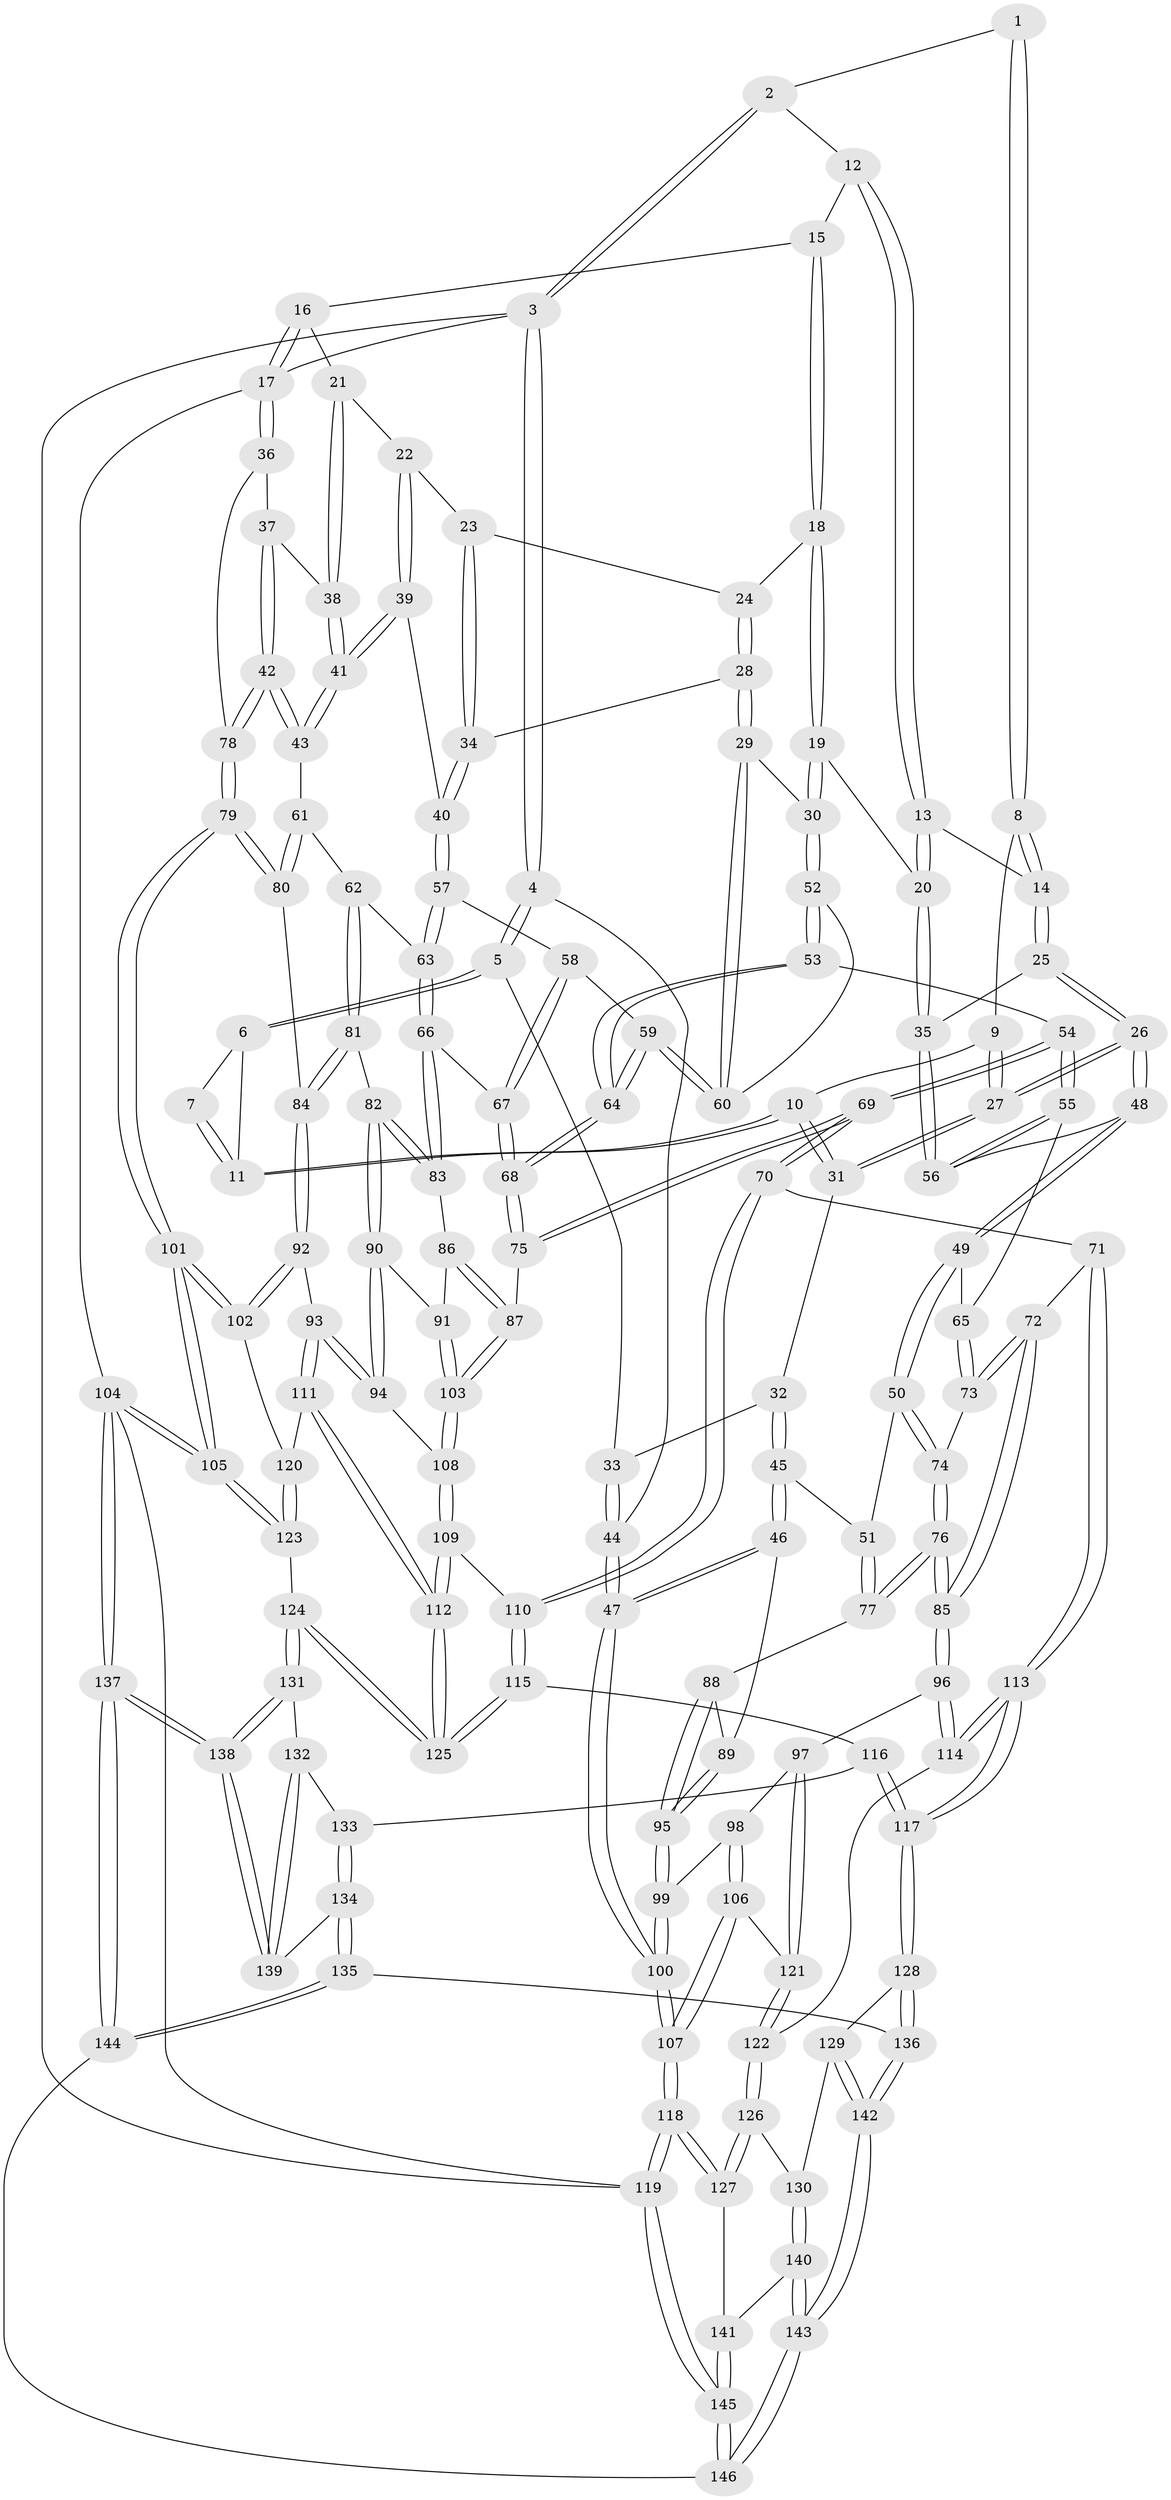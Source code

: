// Generated by graph-tools (version 1.1) at 2025/11/02/27/25 16:11:55]
// undirected, 146 vertices, 362 edges
graph export_dot {
graph [start="1"]
  node [color=gray90,style=filled];
  1 [pos="+0.21968712577681088+0"];
  2 [pos="+0.22856318952507815+0"];
  3 [pos="+0+0"];
  4 [pos="+0+0"];
  5 [pos="+0.04029333646836957+0.10948260038003965"];
  6 [pos="+0.13473650080805416+0.02782641680206594"];
  7 [pos="+0.1881784015047416+0"];
  8 [pos="+0.26306261846643847+0.0574128248069776"];
  9 [pos="+0.2589990027709315+0.05959803502619348"];
  10 [pos="+0.18856680694942834+0.09045130388223457"];
  11 [pos="+0.18689767920729589+0.08730935347135746"];
  12 [pos="+0.51257055259655+0"];
  13 [pos="+0.4171953986569582+0.04021125474183634"];
  14 [pos="+0.31081724890765716+0.10126579022488964"];
  15 [pos="+0.6070773610031367+0"];
  16 [pos="+0.8779765665644622+0"];
  17 [pos="+1+0"];
  18 [pos="+0.6241059317489662+0"];
  19 [pos="+0.48297418339584147+0.18870969715839192"];
  20 [pos="+0.4671173906406491+0.18542730319257067"];
  21 [pos="+0.8472632287581947+0.12886493883152816"];
  22 [pos="+0.7968563637195414+0.13632804621497338"];
  23 [pos="+0.7339106736841643+0.08380532076691097"];
  24 [pos="+0.6242695589112573+0"];
  25 [pos="+0.306697247521829+0.14807718978358234"];
  26 [pos="+0.21469318851640684+0.21622614583750238"];
  27 [pos="+0.18668521732816035+0.19982625298628248"];
  28 [pos="+0.6035650569480285+0.19261851104224692"];
  29 [pos="+0.5944690694188522+0.1967924474013558"];
  30 [pos="+0.4994391334496563+0.19725663896889029"];
  31 [pos="+0.14282626832095918+0.17723672664219678"];
  32 [pos="+0.11306157514919753+0.17584896619902549"];
  33 [pos="+0.1064461953505394+0.1711930969851776"];
  34 [pos="+0.6377738198097842+0.2014140897755569"];
  35 [pos="+0.4024406001406473+0.2178017553775602"];
  36 [pos="+1+0"];
  37 [pos="+0.8886887211827431+0.14566682797791397"];
  38 [pos="+0.8852543007379026+0.1465172896833059"];
  39 [pos="+0.7459314994350893+0.2260920310972173"];
  40 [pos="+0.7128852864302657+0.24858623585883702"];
  41 [pos="+0.8865475015839134+0.2861448363052305"];
  42 [pos="+1+0.3250346514557392"];
  43 [pos="+0.9040842538151098+0.3254617064018569"];
  44 [pos="+0+0.3938096571232804"];
  45 [pos="+0.04446027617148191+0.37863558226555316"];
  46 [pos="+0.0014491074162473788+0.4071057578443822"];
  47 [pos="+0+0.4532697783943752"];
  48 [pos="+0.24138585184492675+0.30033648485460634"];
  49 [pos="+0.2401446450372223+0.322648676482687"];
  50 [pos="+0.2336013915073747+0.33407567610842964"];
  51 [pos="+0.1961794568325286+0.3573118898721729"];
  52 [pos="+0.5068308358136399+0.31603461870329747"];
  53 [pos="+0.4863992503843268+0.3482650138058798"];
  54 [pos="+0.47638741736682544+0.3576473332585699"];
  55 [pos="+0.4063678844721071+0.3443386489016518"];
  56 [pos="+0.39849916997251084+0.2274848336239567"];
  57 [pos="+0.7122953459721176+0.3163288099926199"];
  58 [pos="+0.6619727223874613+0.3443297175853712"];
  59 [pos="+0.6248089740765398+0.3561625571548008"];
  60 [pos="+0.5862868585427082+0.30969165851730085"];
  61 [pos="+0.8753594038291271+0.35524631085735475"];
  62 [pos="+0.82952732997782+0.3770388892054763"];
  63 [pos="+0.7723604431743878+0.36923015654990565"];
  64 [pos="+0.6134739552162141+0.3751269729566565"];
  65 [pos="+0.395153876107039+0.35227690247455784"];
  66 [pos="+0.7334358153923046+0.43190057028624645"];
  67 [pos="+0.6856853887813887+0.426096131876995"];
  68 [pos="+0.5817637812663502+0.4869489311429093"];
  69 [pos="+0.5300598337222804+0.5080383405078125"];
  70 [pos="+0.480219335408491+0.5397699917474477"];
  71 [pos="+0.4452775953706113+0.5419214233493568"];
  72 [pos="+0.4172827362798826+0.5331234502800003"];
  73 [pos="+0.3778387440840391+0.41445464088934736"];
  74 [pos="+0.28913240756903213+0.42605183964825466"];
  75 [pos="+0.5732421409168996+0.5041790416903197"];
  76 [pos="+0.27752319847235385+0.5397408963336435"];
  77 [pos="+0.20313172241299554+0.4987929808051185"];
  78 [pos="+1+0.3353004810083567"];
  79 [pos="+1+0.4848014983058319"];
  80 [pos="+0.9359501696617085+0.49784915207231634"];
  81 [pos="+0.8273943145091791+0.45549340144217754"];
  82 [pos="+0.7902923059998235+0.5044016781801098"];
  83 [pos="+0.7325745721343487+0.4422098607630628"];
  84 [pos="+0.9059846986571253+0.518803977559877"];
  85 [pos="+0.28765388644805223+0.5549428697364083"];
  86 [pos="+0.7011343070255761+0.48812869575420653"];
  87 [pos="+0.5873185102833591+0.5132313866778386"];
  88 [pos="+0.19601394705289024+0.4995703539843787"];
  89 [pos="+0.08902338559939701+0.4641933538247963"];
  90 [pos="+0.7818699906939124+0.5449957466258484"];
  91 [pos="+0.7604666802814639+0.5371546227392873"];
  92 [pos="+0.8636045755456598+0.6005157147887363"];
  93 [pos="+0.8050536754845081+0.5896693022007681"];
  94 [pos="+0.7934155324406199+0.5699420400429838"];
  95 [pos="+0.13418186061310625+0.5626623549695536"];
  96 [pos="+0.26092332873957186+0.6211656591319413"];
  97 [pos="+0.22070108881046874+0.6294825783408623"];
  98 [pos="+0.13518204182339774+0.5696171951655391"];
  99 [pos="+0.13329590176705047+0.5657522023792843"];
  100 [pos="+0+0.5711766360536996"];
  101 [pos="+1+0.9336057539932159"];
  102 [pos="+0.8953040698196452+0.639827744043184"];
  103 [pos="+0.6258359885956859+0.564276704502758"];
  104 [pos="+1+1"];
  105 [pos="+1+0.9753418478909057"];
  106 [pos="+0.08879939583063501+0.6744536902760717"];
  107 [pos="+0+0.6955524839464438"];
  108 [pos="+0.6314785622074198+0.5763306966468594"];
  109 [pos="+0.6541385541516719+0.6400306077946498"];
  110 [pos="+0.5218064736365118+0.6918632839068284"];
  111 [pos="+0.7249766512087771+0.6657310403097034"];
  112 [pos="+0.6977036285325403+0.6816715852843565"];
  113 [pos="+0.3647611635351205+0.7770241373404951"];
  114 [pos="+0.3195396582748814+0.7449861947549705"];
  115 [pos="+0.5044981852662755+0.7602075703124838"];
  116 [pos="+0.4921097405344686+0.7708854728904132"];
  117 [pos="+0.3755514389007143+0.7916781424269582"];
  118 [pos="+0+0.7779816545222388"];
  119 [pos="+0+1"];
  120 [pos="+0.8146441256267453+0.7045441163145133"];
  121 [pos="+0.13879761856333736+0.6833764755822945"];
  122 [pos="+0.17947679318299758+0.778108072907139"];
  123 [pos="+0.81798596171272+0.8001709843090515"];
  124 [pos="+0.7003938509439434+0.7878824416147947"];
  125 [pos="+0.691301567258951+0.771353377466763"];
  126 [pos="+0.14269368720772935+0.8383772325475771"];
  127 [pos="+0.05870905375060614+0.8496017632849557"];
  128 [pos="+0.36126682482731665+0.8528976752880815"];
  129 [pos="+0.1756094199692502+0.8565097901500173"];
  130 [pos="+0.1527737460793738+0.8476183179514105"];
  131 [pos="+0.6751747669700927+0.8849933550526904"];
  132 [pos="+0.5636671392443342+0.8667941588826749"];
  133 [pos="+0.5288079369169536+0.8370326601395273"];
  134 [pos="+0.4951606776212679+0.9323356984491563"];
  135 [pos="+0.4639590845778389+0.9385783075985614"];
  136 [pos="+0.36132307026307725+0.8659732289808905"];
  137 [pos="+0.7589179286057999+1"];
  138 [pos="+0.7171670254040641+1"];
  139 [pos="+0.5426740618394224+0.9456384915568309"];
  140 [pos="+0.17548069579695996+0.971466401546719"];
  141 [pos="+0.10690997410153619+0.955891591194205"];
  142 [pos="+0.2962172349256599+0.9956015598606399"];
  143 [pos="+0.27570843286206564+1"];
  144 [pos="+0.46817654833273575+1"];
  145 [pos="+0+1"];
  146 [pos="+0.2828732951718422+1"];
  1 -- 2;
  1 -- 8;
  1 -- 8;
  2 -- 3;
  2 -- 3;
  2 -- 12;
  3 -- 4;
  3 -- 4;
  3 -- 17;
  3 -- 119;
  4 -- 5;
  4 -- 5;
  4 -- 44;
  5 -- 6;
  5 -- 6;
  5 -- 33;
  6 -- 7;
  6 -- 11;
  7 -- 11;
  7 -- 11;
  8 -- 9;
  8 -- 14;
  8 -- 14;
  9 -- 10;
  9 -- 27;
  9 -- 27;
  10 -- 11;
  10 -- 11;
  10 -- 31;
  10 -- 31;
  12 -- 13;
  12 -- 13;
  12 -- 15;
  13 -- 14;
  13 -- 20;
  13 -- 20;
  14 -- 25;
  14 -- 25;
  15 -- 16;
  15 -- 18;
  15 -- 18;
  16 -- 17;
  16 -- 17;
  16 -- 21;
  17 -- 36;
  17 -- 36;
  17 -- 104;
  18 -- 19;
  18 -- 19;
  18 -- 24;
  19 -- 20;
  19 -- 30;
  19 -- 30;
  20 -- 35;
  20 -- 35;
  21 -- 22;
  21 -- 38;
  21 -- 38;
  22 -- 23;
  22 -- 39;
  22 -- 39;
  23 -- 24;
  23 -- 34;
  23 -- 34;
  24 -- 28;
  24 -- 28;
  25 -- 26;
  25 -- 26;
  25 -- 35;
  26 -- 27;
  26 -- 27;
  26 -- 48;
  26 -- 48;
  27 -- 31;
  27 -- 31;
  28 -- 29;
  28 -- 29;
  28 -- 34;
  29 -- 30;
  29 -- 60;
  29 -- 60;
  30 -- 52;
  30 -- 52;
  31 -- 32;
  32 -- 33;
  32 -- 45;
  32 -- 45;
  33 -- 44;
  33 -- 44;
  34 -- 40;
  34 -- 40;
  35 -- 56;
  35 -- 56;
  36 -- 37;
  36 -- 78;
  37 -- 38;
  37 -- 42;
  37 -- 42;
  38 -- 41;
  38 -- 41;
  39 -- 40;
  39 -- 41;
  39 -- 41;
  40 -- 57;
  40 -- 57;
  41 -- 43;
  41 -- 43;
  42 -- 43;
  42 -- 43;
  42 -- 78;
  42 -- 78;
  43 -- 61;
  44 -- 47;
  44 -- 47;
  45 -- 46;
  45 -- 46;
  45 -- 51;
  46 -- 47;
  46 -- 47;
  46 -- 89;
  47 -- 100;
  47 -- 100;
  48 -- 49;
  48 -- 49;
  48 -- 56;
  49 -- 50;
  49 -- 50;
  49 -- 65;
  50 -- 51;
  50 -- 74;
  50 -- 74;
  51 -- 77;
  51 -- 77;
  52 -- 53;
  52 -- 53;
  52 -- 60;
  53 -- 54;
  53 -- 64;
  53 -- 64;
  54 -- 55;
  54 -- 55;
  54 -- 69;
  54 -- 69;
  55 -- 56;
  55 -- 56;
  55 -- 65;
  57 -- 58;
  57 -- 63;
  57 -- 63;
  58 -- 59;
  58 -- 67;
  58 -- 67;
  59 -- 60;
  59 -- 60;
  59 -- 64;
  59 -- 64;
  61 -- 62;
  61 -- 80;
  61 -- 80;
  62 -- 63;
  62 -- 81;
  62 -- 81;
  63 -- 66;
  63 -- 66;
  64 -- 68;
  64 -- 68;
  65 -- 73;
  65 -- 73;
  66 -- 67;
  66 -- 83;
  66 -- 83;
  67 -- 68;
  67 -- 68;
  68 -- 75;
  68 -- 75;
  69 -- 70;
  69 -- 70;
  69 -- 75;
  69 -- 75;
  70 -- 71;
  70 -- 110;
  70 -- 110;
  71 -- 72;
  71 -- 113;
  71 -- 113;
  72 -- 73;
  72 -- 73;
  72 -- 85;
  72 -- 85;
  73 -- 74;
  74 -- 76;
  74 -- 76;
  75 -- 87;
  76 -- 77;
  76 -- 77;
  76 -- 85;
  76 -- 85;
  77 -- 88;
  78 -- 79;
  78 -- 79;
  79 -- 80;
  79 -- 80;
  79 -- 101;
  79 -- 101;
  80 -- 84;
  81 -- 82;
  81 -- 84;
  81 -- 84;
  82 -- 83;
  82 -- 83;
  82 -- 90;
  82 -- 90;
  83 -- 86;
  84 -- 92;
  84 -- 92;
  85 -- 96;
  85 -- 96;
  86 -- 87;
  86 -- 87;
  86 -- 91;
  87 -- 103;
  87 -- 103;
  88 -- 89;
  88 -- 95;
  88 -- 95;
  89 -- 95;
  89 -- 95;
  90 -- 91;
  90 -- 94;
  90 -- 94;
  91 -- 103;
  91 -- 103;
  92 -- 93;
  92 -- 102;
  92 -- 102;
  93 -- 94;
  93 -- 94;
  93 -- 111;
  93 -- 111;
  94 -- 108;
  95 -- 99;
  95 -- 99;
  96 -- 97;
  96 -- 114;
  96 -- 114;
  97 -- 98;
  97 -- 121;
  97 -- 121;
  98 -- 99;
  98 -- 106;
  98 -- 106;
  99 -- 100;
  99 -- 100;
  100 -- 107;
  100 -- 107;
  101 -- 102;
  101 -- 102;
  101 -- 105;
  101 -- 105;
  102 -- 120;
  103 -- 108;
  103 -- 108;
  104 -- 105;
  104 -- 105;
  104 -- 137;
  104 -- 137;
  104 -- 119;
  105 -- 123;
  105 -- 123;
  106 -- 107;
  106 -- 107;
  106 -- 121;
  107 -- 118;
  107 -- 118;
  108 -- 109;
  108 -- 109;
  109 -- 110;
  109 -- 112;
  109 -- 112;
  110 -- 115;
  110 -- 115;
  111 -- 112;
  111 -- 112;
  111 -- 120;
  112 -- 125;
  112 -- 125;
  113 -- 114;
  113 -- 114;
  113 -- 117;
  113 -- 117;
  114 -- 122;
  115 -- 116;
  115 -- 125;
  115 -- 125;
  116 -- 117;
  116 -- 117;
  116 -- 133;
  117 -- 128;
  117 -- 128;
  118 -- 119;
  118 -- 119;
  118 -- 127;
  118 -- 127;
  119 -- 145;
  119 -- 145;
  120 -- 123;
  120 -- 123;
  121 -- 122;
  121 -- 122;
  122 -- 126;
  122 -- 126;
  123 -- 124;
  124 -- 125;
  124 -- 125;
  124 -- 131;
  124 -- 131;
  126 -- 127;
  126 -- 127;
  126 -- 130;
  127 -- 141;
  128 -- 129;
  128 -- 136;
  128 -- 136;
  129 -- 130;
  129 -- 142;
  129 -- 142;
  130 -- 140;
  130 -- 140;
  131 -- 132;
  131 -- 138;
  131 -- 138;
  132 -- 133;
  132 -- 139;
  132 -- 139;
  133 -- 134;
  133 -- 134;
  134 -- 135;
  134 -- 135;
  134 -- 139;
  135 -- 136;
  135 -- 144;
  135 -- 144;
  136 -- 142;
  136 -- 142;
  137 -- 138;
  137 -- 138;
  137 -- 144;
  137 -- 144;
  138 -- 139;
  138 -- 139;
  140 -- 141;
  140 -- 143;
  140 -- 143;
  141 -- 145;
  141 -- 145;
  142 -- 143;
  142 -- 143;
  143 -- 146;
  143 -- 146;
  144 -- 146;
  145 -- 146;
  145 -- 146;
}
